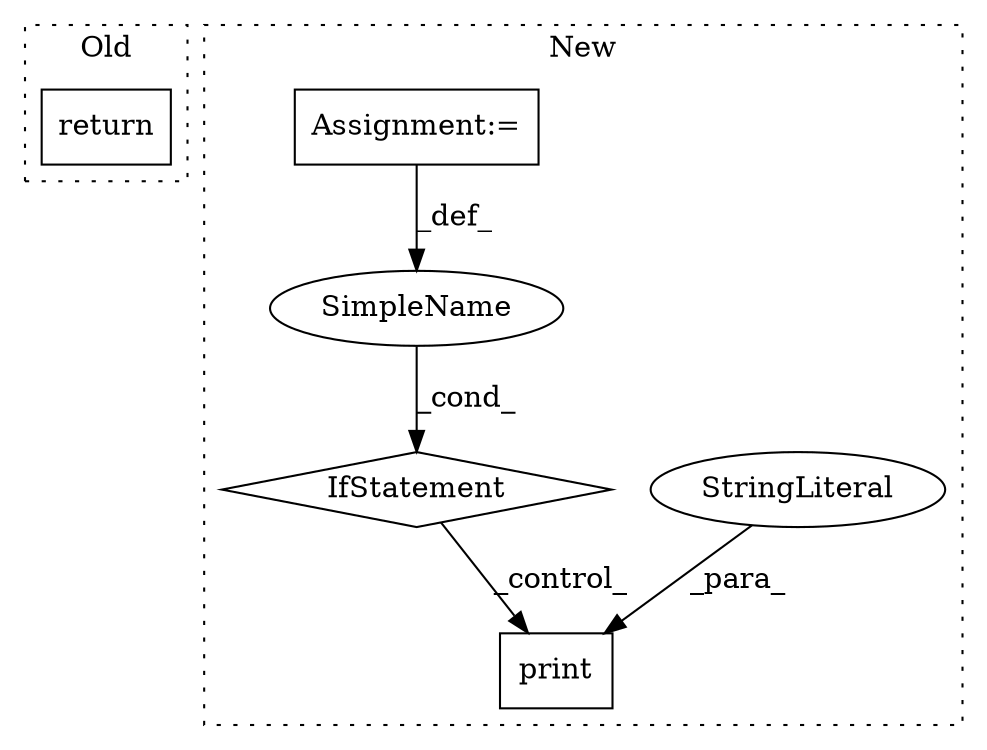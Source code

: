 digraph G {
subgraph cluster0 {
1 [label="return" a="41" s="651" l="7" shape="box"];
label = "Old";
style="dotted";
}
subgraph cluster1 {
2 [label="print" a="32" s="1223,1272" l="6,1" shape="box"];
3 [label="StringLiteral" a="45" s="1229" l="43" shape="ellipse"];
4 [label="IfStatement" a="25" s="654,1209" l="4,2" shape="diamond"];
5 [label="SimpleName" a="42" s="" l="" shape="ellipse"];
6 [label="Assignment:=" a="7" s="387" l="1" shape="box"];
label = "New";
style="dotted";
}
3 -> 2 [label="_para_"];
4 -> 2 [label="_control_"];
5 -> 4 [label="_cond_"];
6 -> 5 [label="_def_"];
}